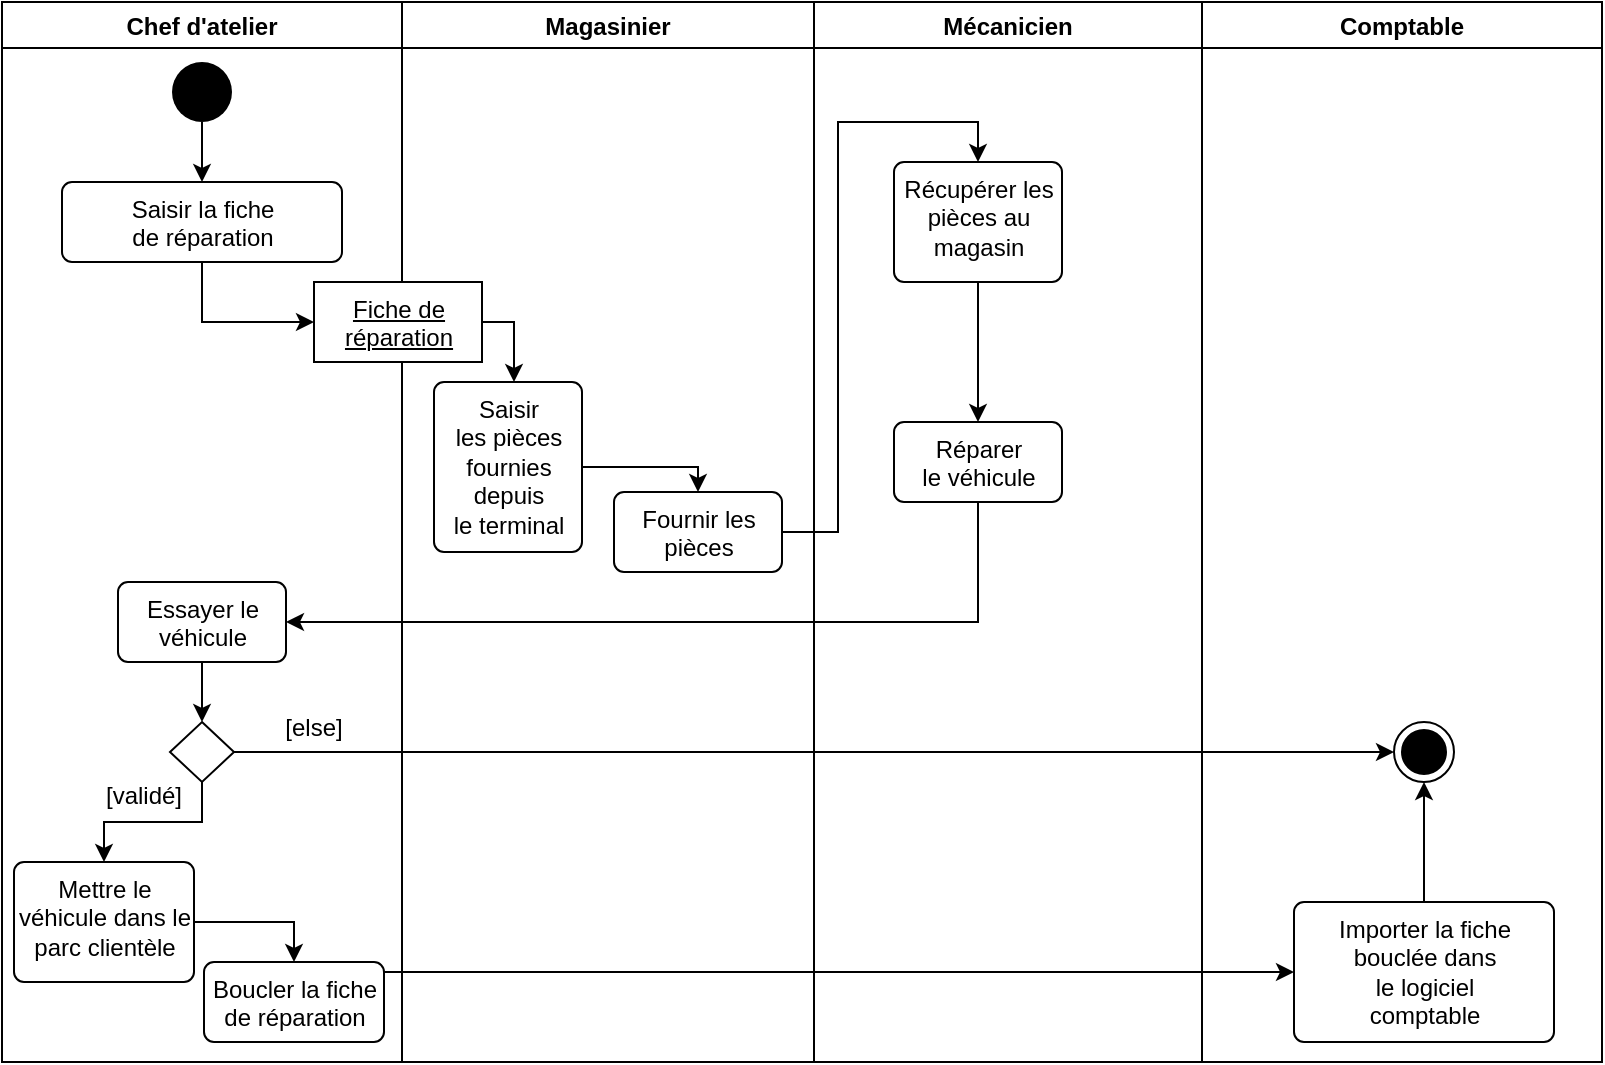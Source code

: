 <mxfile version="15.5.7" type="github">
  <diagram id="lDoR8Uwk0FF2YKrWrz3P" name="Page-1">
    <mxGraphModel dx="870" dy="465" grid="1" gridSize="10" guides="1" tooltips="1" connect="1" arrows="1" fold="1" page="1" pageScale="1" pageWidth="827" pageHeight="1169" math="0" shadow="0">
      <root>
        <mxCell id="0" />
        <mxCell id="1" parent="0" />
        <mxCell id="x6pJYcGrNQkofZ2agiK2-5" value="Chef d&#39;atelier" style="swimlane;" parent="1" vertex="1">
          <mxGeometry x="14" y="40" width="200" height="530" as="geometry" />
        </mxCell>
        <mxCell id="x6pJYcGrNQkofZ2agiK2-13" value="" style="edgeStyle=orthogonalEdgeStyle;rounded=0;orthogonalLoop=1;jettySize=auto;html=1;" parent="x6pJYcGrNQkofZ2agiK2-5" source="x6pJYcGrNQkofZ2agiK2-9" target="x6pJYcGrNQkofZ2agiK2-10" edge="1">
          <mxGeometry relative="1" as="geometry" />
        </mxCell>
        <mxCell id="x6pJYcGrNQkofZ2agiK2-9" value="" style="ellipse;fillColor=#000000;strokeColor=none;" parent="x6pJYcGrNQkofZ2agiK2-5" vertex="1">
          <mxGeometry x="85" y="30" width="30" height="30" as="geometry" />
        </mxCell>
        <mxCell id="x6pJYcGrNQkofZ2agiK2-10" value="Saisir la fiche &lt;br&gt;de réparation" style="html=1;align=center;verticalAlign=top;rounded=1;absoluteArcSize=1;arcSize=10;dashed=0;" parent="x6pJYcGrNQkofZ2agiK2-5" vertex="1">
          <mxGeometry x="30" y="90" width="140" height="40" as="geometry" />
        </mxCell>
        <mxCell id="cijkb6Wk9oCFtrYYesEv-3" style="edgeStyle=orthogonalEdgeStyle;rounded=0;orthogonalLoop=1;jettySize=auto;html=1;entryX=0.5;entryY=0;entryDx=0;entryDy=0;" edge="1" parent="x6pJYcGrNQkofZ2agiK2-5" source="x6pJYcGrNQkofZ2agiK2-19" target="cijkb6Wk9oCFtrYYesEv-2">
          <mxGeometry relative="1" as="geometry" />
        </mxCell>
        <mxCell id="x6pJYcGrNQkofZ2agiK2-19" value="Essayer le&lt;br&gt; véhicule" style="html=1;align=center;verticalAlign=top;rounded=1;absoluteArcSize=1;arcSize=10;dashed=0;" parent="x6pJYcGrNQkofZ2agiK2-5" vertex="1">
          <mxGeometry x="58" y="290" width="84" height="40" as="geometry" />
        </mxCell>
        <mxCell id="x6pJYcGrNQkofZ2agiK2-33" style="edgeStyle=orthogonalEdgeStyle;rounded=0;orthogonalLoop=1;jettySize=auto;html=1;entryX=0.5;entryY=0;entryDx=0;entryDy=0;" parent="x6pJYcGrNQkofZ2agiK2-5" source="x6pJYcGrNQkofZ2agiK2-20" target="x6pJYcGrNQkofZ2agiK2-23" edge="1">
          <mxGeometry relative="1" as="geometry" />
        </mxCell>
        <mxCell id="x6pJYcGrNQkofZ2agiK2-20" value="Mettre le &lt;br&gt;véhicule dans le &lt;br&gt;parc clientèle" style="html=1;align=center;verticalAlign=top;rounded=1;absoluteArcSize=1;arcSize=10;dashed=0;" parent="x6pJYcGrNQkofZ2agiK2-5" vertex="1">
          <mxGeometry x="6" y="430" width="90" height="60" as="geometry" />
        </mxCell>
        <mxCell id="x6pJYcGrNQkofZ2agiK2-23" value="Boucler la fiche&lt;br&gt;de réparation" style="html=1;align=center;verticalAlign=top;rounded=1;absoluteArcSize=1;arcSize=10;dashed=0;" parent="x6pJYcGrNQkofZ2agiK2-5" vertex="1">
          <mxGeometry x="101" y="480" width="90" height="40" as="geometry" />
        </mxCell>
        <mxCell id="cijkb6Wk9oCFtrYYesEv-4" style="edgeStyle=orthogonalEdgeStyle;rounded=0;orthogonalLoop=1;jettySize=auto;html=1;entryX=0.5;entryY=0;entryDx=0;entryDy=0;" edge="1" parent="x6pJYcGrNQkofZ2agiK2-5" source="cijkb6Wk9oCFtrYYesEv-2" target="x6pJYcGrNQkofZ2agiK2-20">
          <mxGeometry relative="1" as="geometry" />
        </mxCell>
        <mxCell id="cijkb6Wk9oCFtrYYesEv-2" value="" style="rhombus;whiteSpace=wrap;html=1;" vertex="1" parent="x6pJYcGrNQkofZ2agiK2-5">
          <mxGeometry x="84" y="360" width="32" height="30" as="geometry" />
        </mxCell>
        <mxCell id="cijkb6Wk9oCFtrYYesEv-6" value="[else]" style="text;html=1;strokeColor=none;fillColor=none;align=center;verticalAlign=middle;whiteSpace=wrap;rounded=0;" vertex="1" parent="x6pJYcGrNQkofZ2agiK2-5">
          <mxGeometry x="126" y="348" width="60" height="30" as="geometry" />
        </mxCell>
        <mxCell id="cijkb6Wk9oCFtrYYesEv-7" value="[validé]" style="text;html=1;strokeColor=none;fillColor=none;align=center;verticalAlign=middle;whiteSpace=wrap;rounded=0;" vertex="1" parent="x6pJYcGrNQkofZ2agiK2-5">
          <mxGeometry x="41" y="382" width="60" height="30" as="geometry" />
        </mxCell>
        <mxCell id="x6pJYcGrNQkofZ2agiK2-6" value="Magasinier" style="swimlane;" parent="1" vertex="1">
          <mxGeometry x="214" y="40" width="206" height="530" as="geometry" />
        </mxCell>
        <mxCell id="x6pJYcGrNQkofZ2agiK2-11" value="Fournir les&lt;br&gt;pièces" style="html=1;align=center;verticalAlign=top;rounded=1;absoluteArcSize=1;arcSize=10;dashed=0;" parent="x6pJYcGrNQkofZ2agiK2-6" vertex="1">
          <mxGeometry x="106" y="245" width="84" height="40" as="geometry" />
        </mxCell>
        <mxCell id="x6pJYcGrNQkofZ2agiK2-26" style="edgeStyle=orthogonalEdgeStyle;rounded=0;orthogonalLoop=1;jettySize=auto;html=1;entryX=0.5;entryY=0;entryDx=0;entryDy=0;" parent="x6pJYcGrNQkofZ2agiK2-6" source="x6pJYcGrNQkofZ2agiK2-12" target="x6pJYcGrNQkofZ2agiK2-11" edge="1">
          <mxGeometry relative="1" as="geometry">
            <Array as="points">
              <mxPoint x="148" y="233" />
            </Array>
          </mxGeometry>
        </mxCell>
        <mxCell id="x6pJYcGrNQkofZ2agiK2-12" value="Saisir&lt;br&gt;les pièces&lt;br&gt;fournies&lt;br&gt;depuis&lt;br&gt;le terminal" style="html=1;align=center;verticalAlign=top;rounded=1;absoluteArcSize=1;arcSize=10;dashed=0;" parent="x6pJYcGrNQkofZ2agiK2-6" vertex="1">
          <mxGeometry x="16" y="190" width="74" height="85" as="geometry" />
        </mxCell>
        <mxCell id="x6pJYcGrNQkofZ2agiK2-25" style="edgeStyle=orthogonalEdgeStyle;rounded=0;orthogonalLoop=1;jettySize=auto;html=1;" parent="x6pJYcGrNQkofZ2agiK2-6" source="x6pJYcGrNQkofZ2agiK2-17" edge="1">
          <mxGeometry relative="1" as="geometry">
            <mxPoint x="56" y="190" as="targetPoint" />
            <Array as="points">
              <mxPoint x="56" y="160" />
            </Array>
          </mxGeometry>
        </mxCell>
        <mxCell id="x6pJYcGrNQkofZ2agiK2-17" value="Fiche de &lt;br&gt;réparation" style="html=1;align=center;verticalAlign=top;rounded=0;absoluteArcSize=1;arcSize=10;dashed=0;fontStyle=4" parent="x6pJYcGrNQkofZ2agiK2-6" vertex="1">
          <mxGeometry x="-44" y="140" width="84" height="40" as="geometry" />
        </mxCell>
        <mxCell id="x6pJYcGrNQkofZ2agiK2-7" value="Mécanicien" style="swimlane;" parent="1" vertex="1">
          <mxGeometry x="420" y="40" width="194" height="530" as="geometry" />
        </mxCell>
        <mxCell id="x6pJYcGrNQkofZ2agiK2-29" style="edgeStyle=orthogonalEdgeStyle;rounded=0;orthogonalLoop=1;jettySize=auto;html=1;entryX=0.5;entryY=0;entryDx=0;entryDy=0;" parent="x6pJYcGrNQkofZ2agiK2-7" source="x6pJYcGrNQkofZ2agiK2-16" target="x6pJYcGrNQkofZ2agiK2-18" edge="1">
          <mxGeometry relative="1" as="geometry" />
        </mxCell>
        <mxCell id="x6pJYcGrNQkofZ2agiK2-16" value="Récupérer les&lt;br&gt;pièces au&lt;br&gt;magasin" style="html=1;align=center;verticalAlign=top;rounded=1;absoluteArcSize=1;arcSize=10;dashed=0;" parent="x6pJYcGrNQkofZ2agiK2-7" vertex="1">
          <mxGeometry x="40" y="80" width="84" height="60" as="geometry" />
        </mxCell>
        <mxCell id="x6pJYcGrNQkofZ2agiK2-18" value="Réparer &lt;br&gt;le véhicule" style="html=1;align=center;verticalAlign=top;rounded=1;absoluteArcSize=1;arcSize=10;dashed=0;" parent="x6pJYcGrNQkofZ2agiK2-7" vertex="1">
          <mxGeometry x="40" y="210" width="84" height="40" as="geometry" />
        </mxCell>
        <mxCell id="x6pJYcGrNQkofZ2agiK2-8" value="Comptable" style="swimlane;" parent="1" vertex="1">
          <mxGeometry x="614" y="40" width="200" height="530" as="geometry" />
        </mxCell>
        <mxCell id="x6pJYcGrNQkofZ2agiK2-32" style="edgeStyle=orthogonalEdgeStyle;rounded=0;orthogonalLoop=1;jettySize=auto;html=1;entryX=0.5;entryY=1;entryDx=0;entryDy=0;" parent="x6pJYcGrNQkofZ2agiK2-8" source="x6pJYcGrNQkofZ2agiK2-24" target="x6pJYcGrNQkofZ2agiK2-31" edge="1">
          <mxGeometry relative="1" as="geometry">
            <Array as="points" />
          </mxGeometry>
        </mxCell>
        <mxCell id="x6pJYcGrNQkofZ2agiK2-24" value="Importer la fiche&lt;br&gt;bouclée dans&lt;br&gt;le logiciel&lt;br&gt;comptable" style="html=1;align=center;verticalAlign=top;rounded=1;absoluteArcSize=1;arcSize=10;dashed=0;" parent="x6pJYcGrNQkofZ2agiK2-8" vertex="1">
          <mxGeometry x="46" y="450" width="130" height="70" as="geometry" />
        </mxCell>
        <mxCell id="x6pJYcGrNQkofZ2agiK2-31" value="" style="ellipse;html=1;shape=endState;fillColor=#000000;strokeColor=#000000;rounded=0;" parent="x6pJYcGrNQkofZ2agiK2-8" vertex="1">
          <mxGeometry x="96" y="360" width="30" height="30" as="geometry" />
        </mxCell>
        <mxCell id="x6pJYcGrNQkofZ2agiK2-27" style="edgeStyle=orthogonalEdgeStyle;rounded=0;orthogonalLoop=1;jettySize=auto;html=1;entryX=0;entryY=0.5;entryDx=0;entryDy=0;" parent="1" source="x6pJYcGrNQkofZ2agiK2-10" target="x6pJYcGrNQkofZ2agiK2-17" edge="1">
          <mxGeometry relative="1" as="geometry" />
        </mxCell>
        <mxCell id="x6pJYcGrNQkofZ2agiK2-28" style="edgeStyle=orthogonalEdgeStyle;rounded=0;orthogonalLoop=1;jettySize=auto;html=1;entryX=0.5;entryY=0;entryDx=0;entryDy=0;" parent="1" source="x6pJYcGrNQkofZ2agiK2-11" target="x6pJYcGrNQkofZ2agiK2-16" edge="1">
          <mxGeometry relative="1" as="geometry" />
        </mxCell>
        <mxCell id="x6pJYcGrNQkofZ2agiK2-30" style="edgeStyle=orthogonalEdgeStyle;rounded=0;orthogonalLoop=1;jettySize=auto;html=1;entryX=1;entryY=0.5;entryDx=0;entryDy=0;" parent="1" source="x6pJYcGrNQkofZ2agiK2-18" target="x6pJYcGrNQkofZ2agiK2-19" edge="1">
          <mxGeometry relative="1" as="geometry">
            <Array as="points">
              <mxPoint x="502" y="350" />
            </Array>
          </mxGeometry>
        </mxCell>
        <mxCell id="cijkb6Wk9oCFtrYYesEv-5" style="edgeStyle=orthogonalEdgeStyle;rounded=0;orthogonalLoop=1;jettySize=auto;html=1;entryX=0;entryY=0.5;entryDx=0;entryDy=0;" edge="1" parent="1" source="cijkb6Wk9oCFtrYYesEv-2" target="x6pJYcGrNQkofZ2agiK2-31">
          <mxGeometry relative="1" as="geometry">
            <Array as="points">
              <mxPoint x="640" y="415" />
              <mxPoint x="640" y="415" />
            </Array>
          </mxGeometry>
        </mxCell>
        <mxCell id="cijkb6Wk9oCFtrYYesEv-8" style="edgeStyle=orthogonalEdgeStyle;rounded=0;orthogonalLoop=1;jettySize=auto;html=1;entryX=0;entryY=0.5;entryDx=0;entryDy=0;" edge="1" parent="1" source="x6pJYcGrNQkofZ2agiK2-23" target="x6pJYcGrNQkofZ2agiK2-24">
          <mxGeometry relative="1" as="geometry">
            <Array as="points">
              <mxPoint x="430" y="525" />
              <mxPoint x="430" y="525" />
            </Array>
          </mxGeometry>
        </mxCell>
      </root>
    </mxGraphModel>
  </diagram>
</mxfile>
